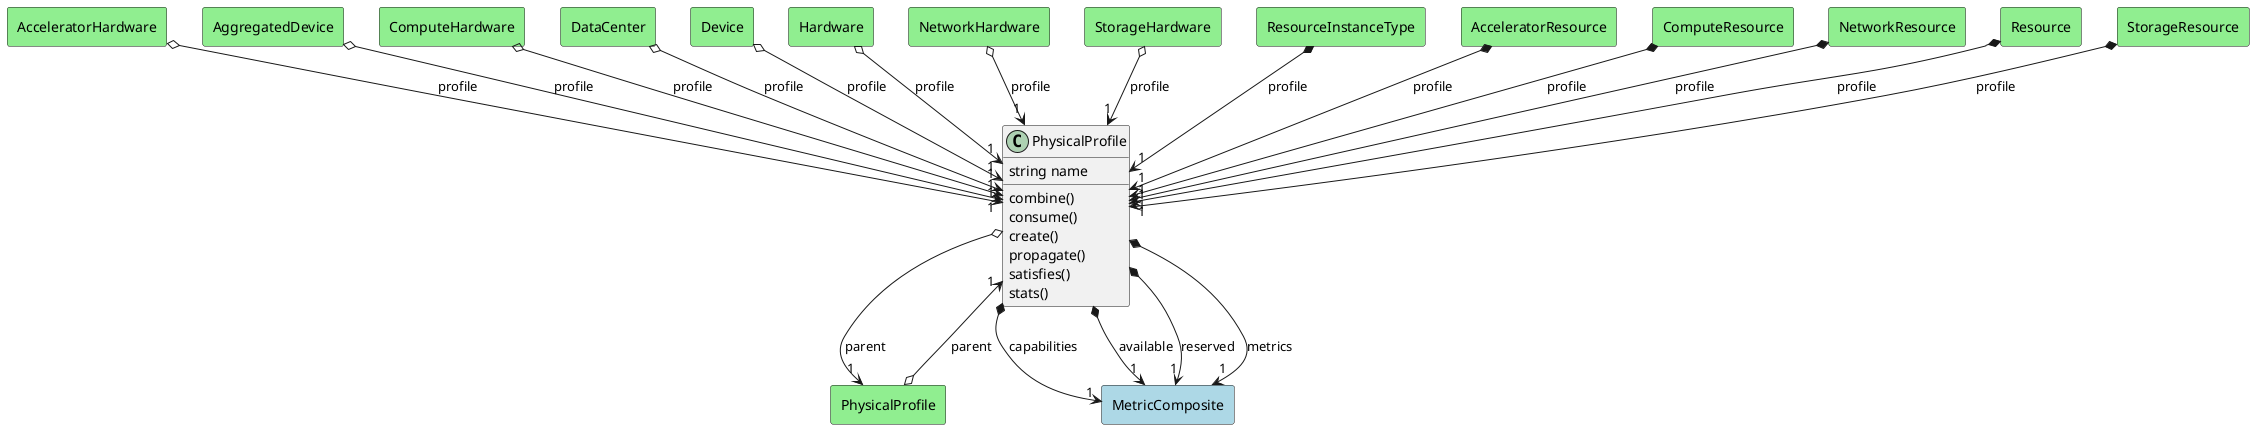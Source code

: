 @startuml

class "PhysicalProfile" as Model {
 string name

 combine()
 consume()
 create()
 propagate()
 satisfies()
 stats()
 
}

rectangle "MetricComposite" as MetricComposite #lightblue {
}

Model *--> "1" MetricComposite : capabilities


rectangle "MetricComposite" as MetricComposite #lightblue {
}

Model *--> "1" MetricComposite : available


rectangle "MetricComposite" as MetricComposite #lightblue {
}

Model *--> "1" MetricComposite : reserved


rectangle "MetricComposite" as MetricComposite #lightblue {
}

Model *--> "1" MetricComposite : metrics


rectangle "PhysicalProfile" as PhysicalProfile #lightblue {
}

Model o--> "1" PhysicalProfile : parent




    rectangle "AcceleratorHardware" as AcceleratorHardware #lightgreen {
    }
    
        AcceleratorHardware   o--> "1" Model : "profile"
    
    rectangle "AggregatedDevice" as AggregatedDevice #lightgreen {
    }
    
        AggregatedDevice   o--> "1" Model : "profile"
    
    rectangle "ComputeHardware" as ComputeHardware #lightgreen {
    }
    
        ComputeHardware   o--> "1" Model : "profile"
    
    rectangle "DataCenter" as DataCenter #lightgreen {
    }
    
        DataCenter   o--> "1" Model : "profile"
    
    rectangle "Device" as Device #lightgreen {
    }
    
        Device   o--> "1" Model : "profile"
    
    rectangle "Hardware" as Hardware #lightgreen {
    }
    
        Hardware   o--> "1" Model : "profile"
    
    rectangle "NetworkHardware" as NetworkHardware #lightgreen {
    }
    
        NetworkHardware   o--> "1" Model : "profile"
    
    rectangle "PhysicalProfile" as PhysicalProfile #lightgreen {
    }
    
        PhysicalProfile   o--> "1" Model : "parent"
    
    rectangle "StorageHardware" as StorageHardware #lightgreen {
    }
    
        StorageHardware   o--> "1" Model : "profile"
    
    rectangle "ResourceInstanceType" as ResourceInstanceType #lightgreen {
    }
    
        ResourceInstanceType   *--> "1" Model : "profile"
    
    rectangle "AcceleratorResource" as AcceleratorResource #lightgreen {
    }
    
        AcceleratorResource   *--> "1" Model : "profile"
    
    rectangle "ComputeResource" as ComputeResource #lightgreen {
    }
    
        ComputeResource   *--> "1" Model : "profile"
    
    rectangle "NetworkResource" as NetworkResource #lightgreen {
    }
    
        NetworkResource   *--> "1" Model : "profile"
    
    rectangle "Resource" as Resource #lightgreen {
    }
    
        Resource   *--> "1" Model : "profile"
    
    rectangle "StorageResource" as StorageResource #lightgreen {
    }
    
        StorageResource   *--> "1" Model : "profile"
    

@enduml
